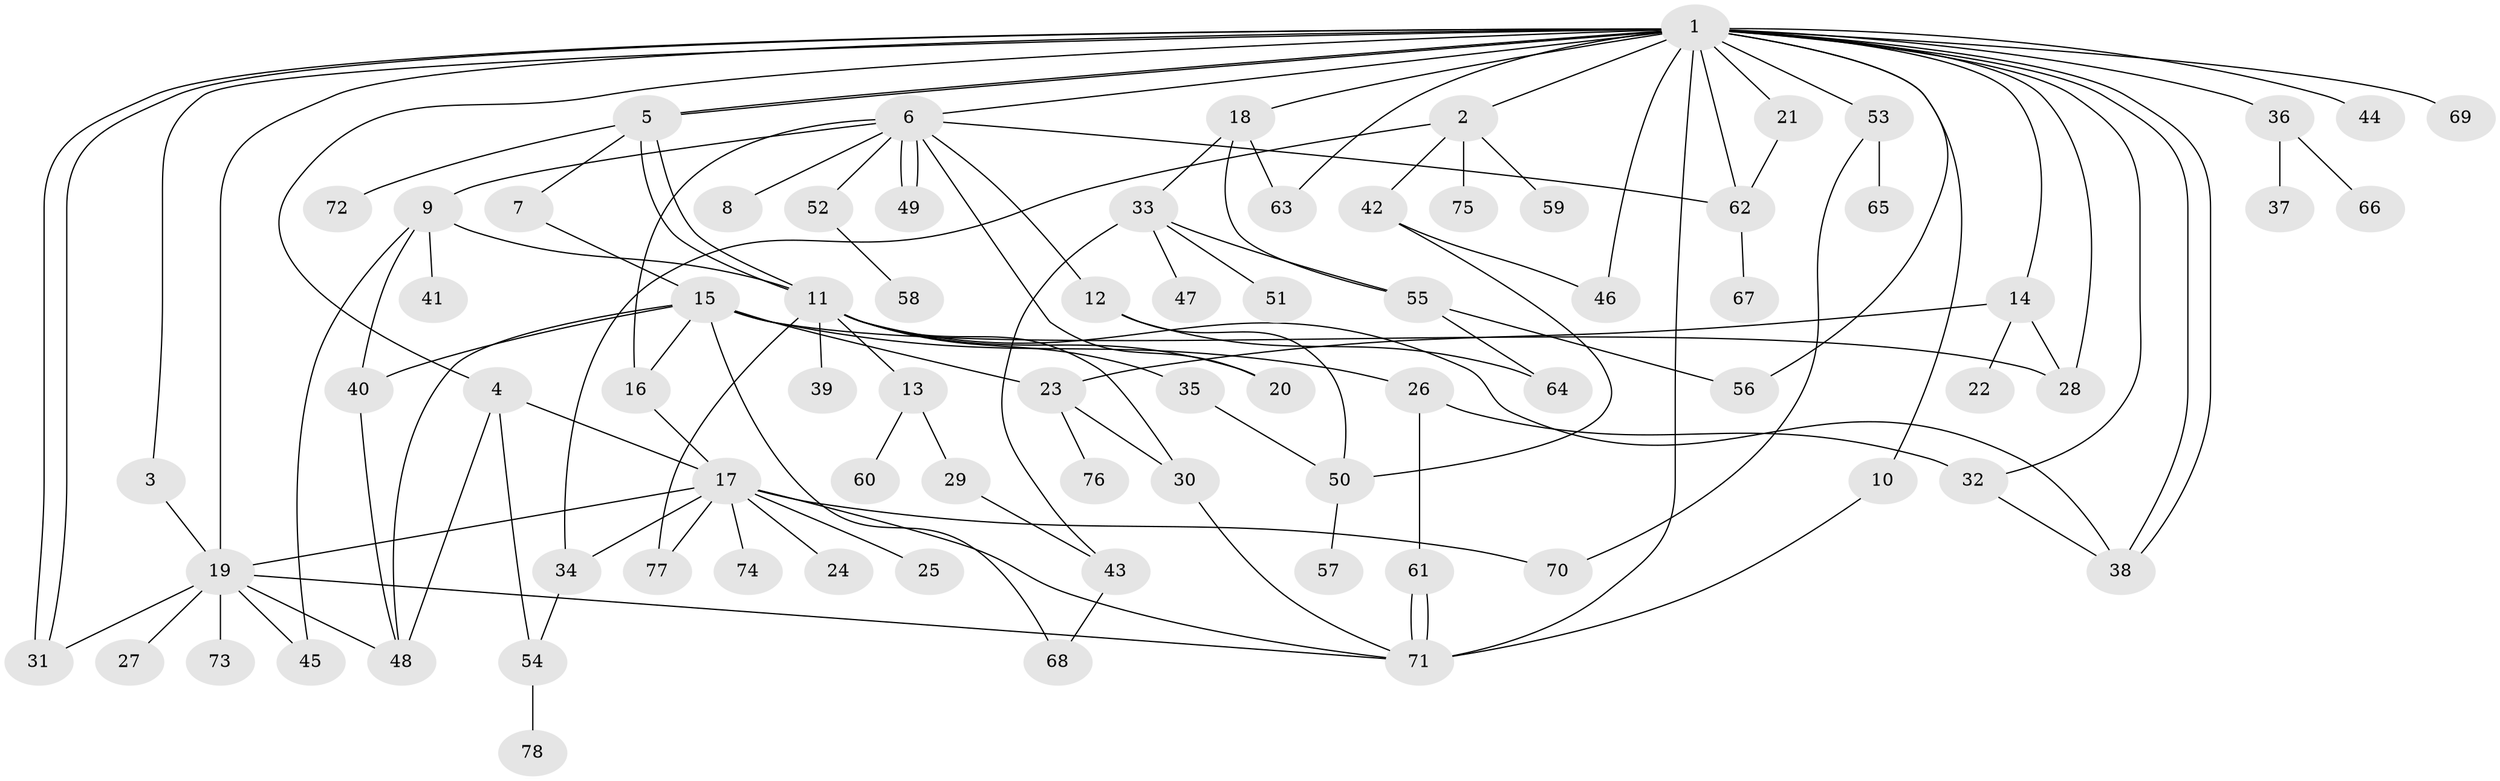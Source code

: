 // Generated by graph-tools (version 1.1) at 2025/35/03/09/25 02:35:38]
// undirected, 78 vertices, 122 edges
graph export_dot {
graph [start="1"]
  node [color=gray90,style=filled];
  1;
  2;
  3;
  4;
  5;
  6;
  7;
  8;
  9;
  10;
  11;
  12;
  13;
  14;
  15;
  16;
  17;
  18;
  19;
  20;
  21;
  22;
  23;
  24;
  25;
  26;
  27;
  28;
  29;
  30;
  31;
  32;
  33;
  34;
  35;
  36;
  37;
  38;
  39;
  40;
  41;
  42;
  43;
  44;
  45;
  46;
  47;
  48;
  49;
  50;
  51;
  52;
  53;
  54;
  55;
  56;
  57;
  58;
  59;
  60;
  61;
  62;
  63;
  64;
  65;
  66;
  67;
  68;
  69;
  70;
  71;
  72;
  73;
  74;
  75;
  76;
  77;
  78;
  1 -- 2;
  1 -- 3;
  1 -- 4;
  1 -- 5;
  1 -- 5;
  1 -- 6;
  1 -- 10;
  1 -- 14;
  1 -- 18;
  1 -- 19;
  1 -- 21;
  1 -- 28;
  1 -- 31;
  1 -- 31;
  1 -- 32;
  1 -- 36;
  1 -- 38;
  1 -- 38;
  1 -- 44;
  1 -- 46;
  1 -- 53;
  1 -- 56;
  1 -- 62;
  1 -- 63;
  1 -- 69;
  1 -- 71;
  2 -- 34;
  2 -- 42;
  2 -- 59;
  2 -- 75;
  3 -- 19;
  4 -- 17;
  4 -- 48;
  4 -- 54;
  5 -- 7;
  5 -- 11;
  5 -- 11;
  5 -- 72;
  6 -- 8;
  6 -- 9;
  6 -- 12;
  6 -- 16;
  6 -- 20;
  6 -- 49;
  6 -- 49;
  6 -- 52;
  6 -- 62;
  7 -- 15;
  9 -- 11;
  9 -- 40;
  9 -- 41;
  9 -- 45;
  10 -- 71;
  11 -- 13;
  11 -- 20;
  11 -- 30;
  11 -- 35;
  11 -- 38;
  11 -- 39;
  11 -- 77;
  12 -- 50;
  12 -- 64;
  13 -- 29;
  13 -- 60;
  14 -- 22;
  14 -- 23;
  14 -- 28;
  15 -- 16;
  15 -- 23;
  15 -- 26;
  15 -- 28;
  15 -- 40;
  15 -- 48;
  15 -- 68;
  16 -- 17;
  17 -- 19;
  17 -- 24;
  17 -- 25;
  17 -- 34;
  17 -- 70;
  17 -- 71;
  17 -- 74;
  17 -- 77;
  18 -- 33;
  18 -- 55;
  18 -- 63;
  19 -- 27;
  19 -- 31;
  19 -- 45;
  19 -- 48;
  19 -- 71;
  19 -- 73;
  21 -- 62;
  23 -- 30;
  23 -- 76;
  26 -- 32;
  26 -- 61;
  29 -- 43;
  30 -- 71;
  32 -- 38;
  33 -- 43;
  33 -- 47;
  33 -- 51;
  33 -- 55;
  34 -- 54;
  35 -- 50;
  36 -- 37;
  36 -- 66;
  40 -- 48;
  42 -- 46;
  42 -- 50;
  43 -- 68;
  50 -- 57;
  52 -- 58;
  53 -- 65;
  53 -- 70;
  54 -- 78;
  55 -- 56;
  55 -- 64;
  61 -- 71;
  61 -- 71;
  62 -- 67;
}
